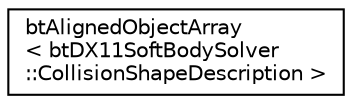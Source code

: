digraph "Graphical Class Hierarchy"
{
  edge [fontname="Helvetica",fontsize="10",labelfontname="Helvetica",labelfontsize="10"];
  node [fontname="Helvetica",fontsize="10",shape=record];
  rankdir="LR";
  Node1 [label="btAlignedObjectArray\l\< btDX11SoftBodySolver\l::CollisionShapeDescription \>",height=0.2,width=0.4,color="black", fillcolor="white", style="filled",URL="$classbt_aligned_object_array.html"];
}
